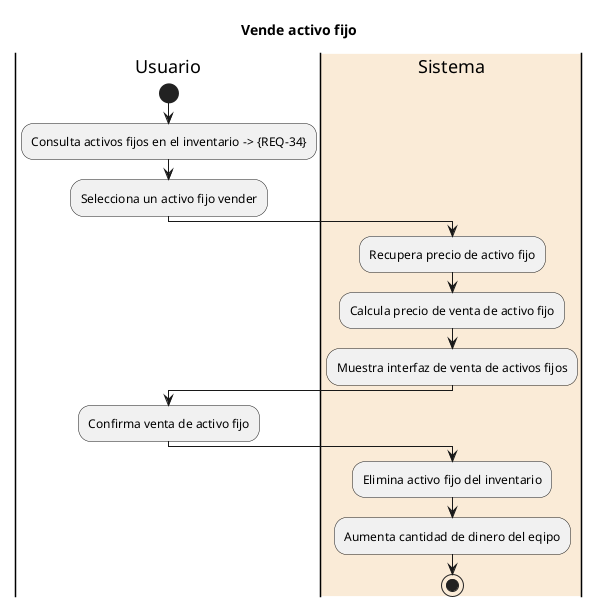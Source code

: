 @startuml Vende activo fijo
title Vende activo fijo

|Usuario|
start
:Consulta activos fijos en el inventario -> {REQ-34};
:Selecciona un activo fijo vender;

|#AntiqueWhite|Sistema|
:Recupera precio de activo fijo;
:Calcula precio de venta de activo fijo;
:Muestra interfaz de venta de activos fijos;

|Usuario|
:Confirma venta de activo fijo;

|Sistema|
:Elimina activo fijo del inventario;
:Aumenta cantidad de dinero del eqipo;

stop

@enduml